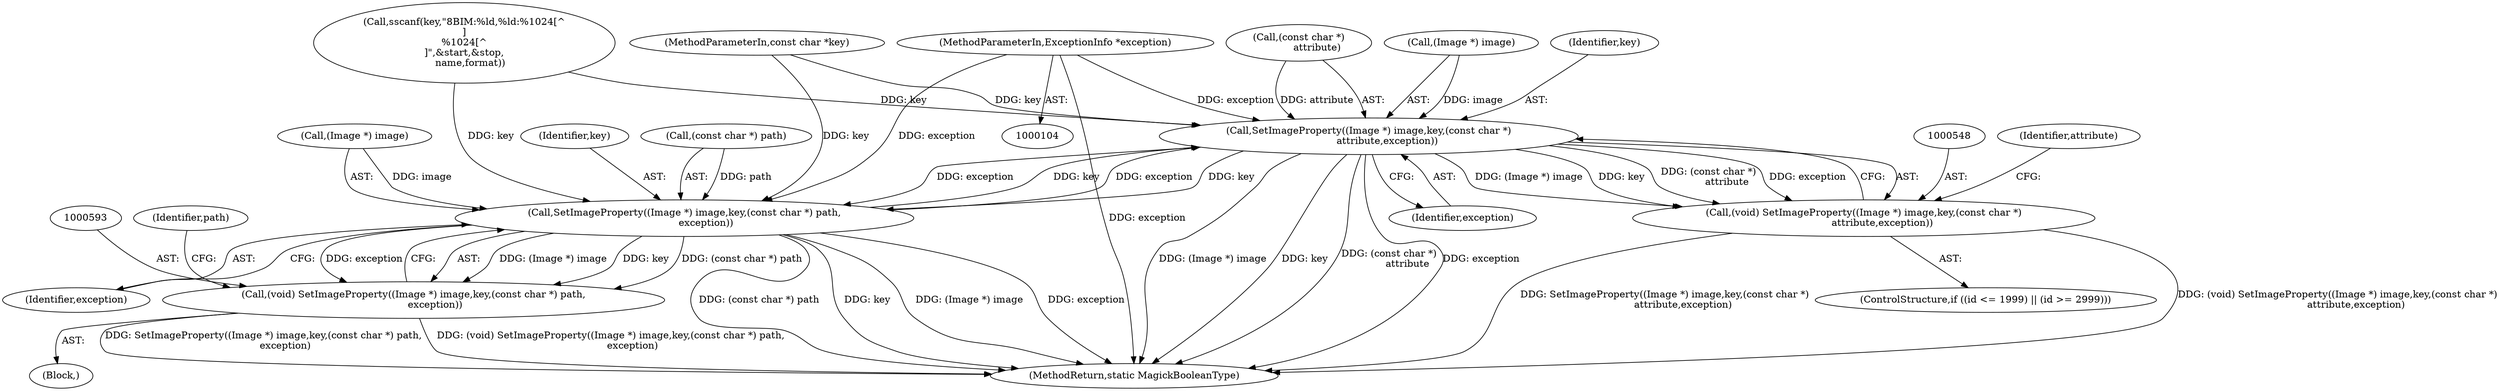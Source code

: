 digraph "0_ImageMagick_dd84447b63a71fa8c3f47071b09454efc667767b@pointer" {
"1000107" [label="(MethodParameterIn,ExceptionInfo *exception)"];
"1000549" [label="(Call,SetImageProperty((Image *) image,key,(const char *)\n            attribute,exception))"];
"1000547" [label="(Call,(void) SetImageProperty((Image *) image,key,(const char *)\n            attribute,exception))"];
"1000594" [label="(Call,SetImageProperty((Image *) image,key,(const char *) path,\n              exception))"];
"1000592" [label="(Call,(void) SetImageProperty((Image *) image,key,(const char *) path,\n              exception))"];
"1000604" [label="(Identifier,path)"];
"1000594" [label="(Call,SetImageProperty((Image *) image,key,(const char *) path,\n              exception))"];
"1000559" [label="(Block,)"];
"1000598" [label="(Identifier,key)"];
"1000599" [label="(Call,(const char *) path)"];
"1000106" [label="(MethodParameterIn,const char *key)"];
"1000608" [label="(Identifier,attribute)"];
"1000554" [label="(Call,(const char *)\n            attribute)"];
"1000550" [label="(Call,(Image *) image)"];
"1000602" [label="(Identifier,exception)"];
"1000595" [label="(Call,(Image *) image)"];
"1000539" [label="(ControlStructure,if ((id <= 1999) || (id >= 2999)))"];
"1000549" [label="(Call,SetImageProperty((Image *) image,key,(const char *)\n            attribute,exception))"];
"1000107" [label="(MethodParameterIn,ExceptionInfo *exception)"];
"1000547" [label="(Call,(void) SetImageProperty((Image *) image,key,(const char *)\n            attribute,exception))"];
"1000626" [label="(MethodReturn,static MagickBooleanType)"];
"1000592" [label="(Call,(void) SetImageProperty((Image *) image,key,(const char *) path,\n              exception))"];
"1000140" [label="(Call,sscanf(key,\"8BIM:%ld,%ld:%1024[^\n]\n%1024[^\n]\",&start,&stop,\n    name,format))"];
"1000557" [label="(Identifier,exception)"];
"1000553" [label="(Identifier,key)"];
"1000107" -> "1000104"  [label="AST: "];
"1000107" -> "1000626"  [label="DDG: exception"];
"1000107" -> "1000549"  [label="DDG: exception"];
"1000107" -> "1000594"  [label="DDG: exception"];
"1000549" -> "1000547"  [label="AST: "];
"1000549" -> "1000557"  [label="CFG: "];
"1000550" -> "1000549"  [label="AST: "];
"1000553" -> "1000549"  [label="AST: "];
"1000554" -> "1000549"  [label="AST: "];
"1000557" -> "1000549"  [label="AST: "];
"1000547" -> "1000549"  [label="CFG: "];
"1000549" -> "1000626"  [label="DDG: (Image *) image"];
"1000549" -> "1000626"  [label="DDG: key"];
"1000549" -> "1000626"  [label="DDG: (const char *)\n            attribute"];
"1000549" -> "1000626"  [label="DDG: exception"];
"1000549" -> "1000547"  [label="DDG: (Image *) image"];
"1000549" -> "1000547"  [label="DDG: key"];
"1000549" -> "1000547"  [label="DDG: (const char *)\n            attribute"];
"1000549" -> "1000547"  [label="DDG: exception"];
"1000550" -> "1000549"  [label="DDG: image"];
"1000594" -> "1000549"  [label="DDG: key"];
"1000594" -> "1000549"  [label="DDG: exception"];
"1000140" -> "1000549"  [label="DDG: key"];
"1000106" -> "1000549"  [label="DDG: key"];
"1000554" -> "1000549"  [label="DDG: attribute"];
"1000549" -> "1000594"  [label="DDG: key"];
"1000549" -> "1000594"  [label="DDG: exception"];
"1000547" -> "1000539"  [label="AST: "];
"1000548" -> "1000547"  [label="AST: "];
"1000608" -> "1000547"  [label="CFG: "];
"1000547" -> "1000626"  [label="DDG: (void) SetImageProperty((Image *) image,key,(const char *)\n            attribute,exception)"];
"1000547" -> "1000626"  [label="DDG: SetImageProperty((Image *) image,key,(const char *)\n            attribute,exception)"];
"1000594" -> "1000592"  [label="AST: "];
"1000594" -> "1000602"  [label="CFG: "];
"1000595" -> "1000594"  [label="AST: "];
"1000598" -> "1000594"  [label="AST: "];
"1000599" -> "1000594"  [label="AST: "];
"1000602" -> "1000594"  [label="AST: "];
"1000592" -> "1000594"  [label="CFG: "];
"1000594" -> "1000626"  [label="DDG: (const char *) path"];
"1000594" -> "1000626"  [label="DDG: key"];
"1000594" -> "1000626"  [label="DDG: (Image *) image"];
"1000594" -> "1000626"  [label="DDG: exception"];
"1000594" -> "1000592"  [label="DDG: (Image *) image"];
"1000594" -> "1000592"  [label="DDG: key"];
"1000594" -> "1000592"  [label="DDG: (const char *) path"];
"1000594" -> "1000592"  [label="DDG: exception"];
"1000595" -> "1000594"  [label="DDG: image"];
"1000140" -> "1000594"  [label="DDG: key"];
"1000106" -> "1000594"  [label="DDG: key"];
"1000599" -> "1000594"  [label="DDG: path"];
"1000592" -> "1000559"  [label="AST: "];
"1000593" -> "1000592"  [label="AST: "];
"1000604" -> "1000592"  [label="CFG: "];
"1000592" -> "1000626"  [label="DDG: (void) SetImageProperty((Image *) image,key,(const char *) path,\n              exception)"];
"1000592" -> "1000626"  [label="DDG: SetImageProperty((Image *) image,key,(const char *) path,\n              exception)"];
}
